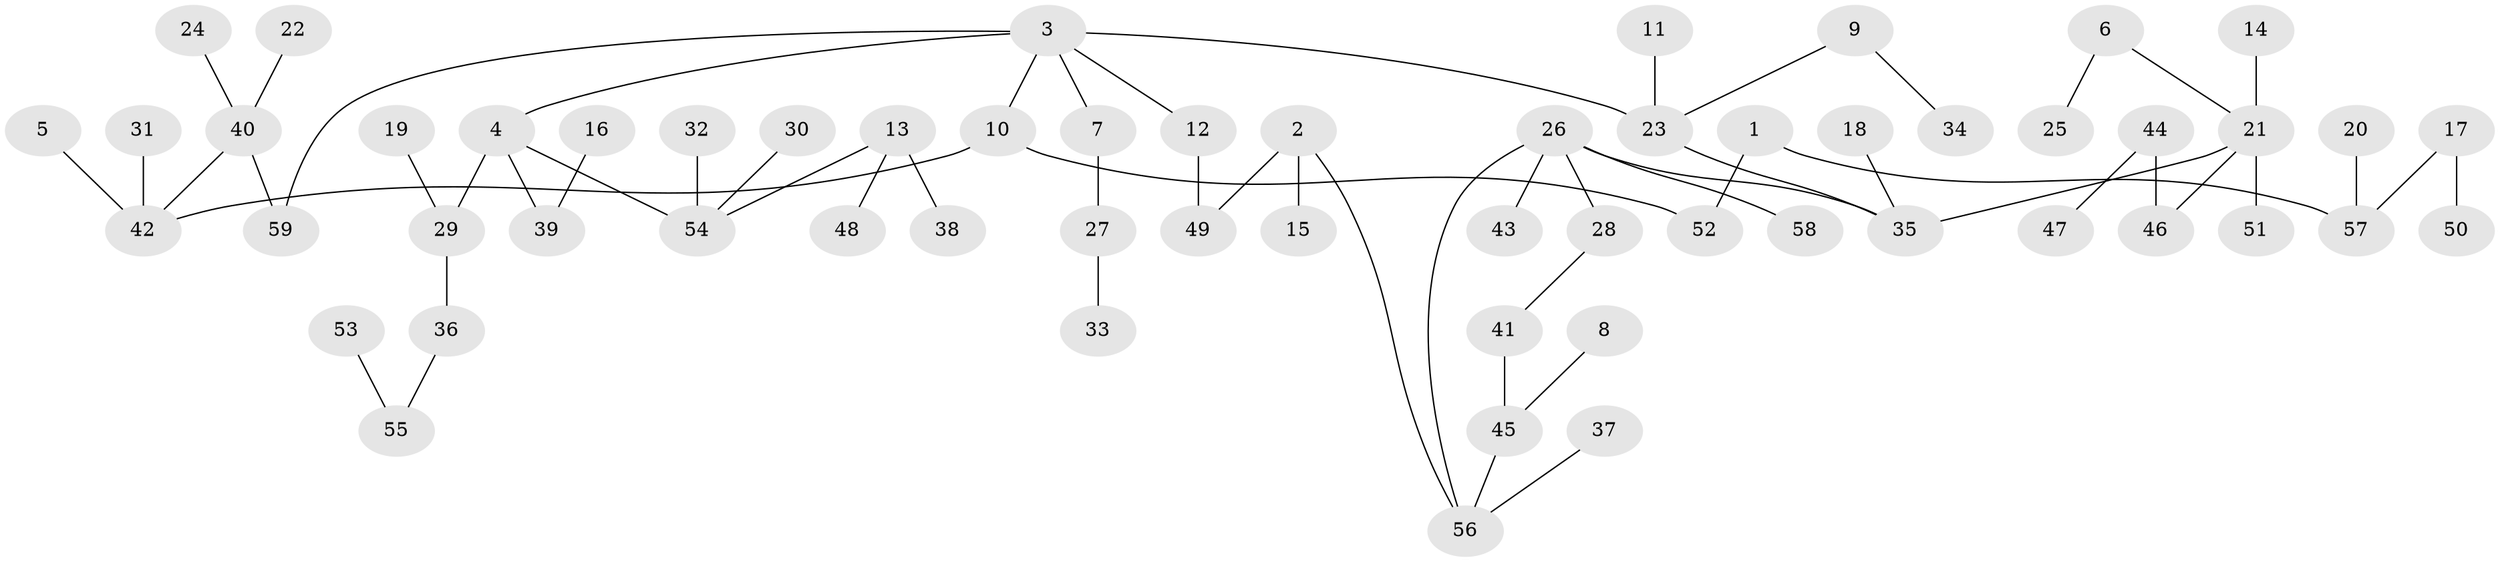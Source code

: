 // original degree distribution, {6: 0.025423728813559324, 4: 0.06779661016949153, 3: 0.1271186440677966, 5: 0.0423728813559322, 2: 0.2288135593220339, 1: 0.5, 7: 0.00847457627118644}
// Generated by graph-tools (version 1.1) at 2025/01/03/09/25 03:01:05]
// undirected, 59 vertices, 61 edges
graph export_dot {
graph [start="1"]
  node [color=gray90,style=filled];
  1;
  2;
  3;
  4;
  5;
  6;
  7;
  8;
  9;
  10;
  11;
  12;
  13;
  14;
  15;
  16;
  17;
  18;
  19;
  20;
  21;
  22;
  23;
  24;
  25;
  26;
  27;
  28;
  29;
  30;
  31;
  32;
  33;
  34;
  35;
  36;
  37;
  38;
  39;
  40;
  41;
  42;
  43;
  44;
  45;
  46;
  47;
  48;
  49;
  50;
  51;
  52;
  53;
  54;
  55;
  56;
  57;
  58;
  59;
  1 -- 52 [weight=1.0];
  1 -- 57 [weight=1.0];
  2 -- 15 [weight=1.0];
  2 -- 49 [weight=1.0];
  2 -- 56 [weight=1.0];
  3 -- 4 [weight=1.0];
  3 -- 7 [weight=1.0];
  3 -- 10 [weight=1.0];
  3 -- 12 [weight=1.0];
  3 -- 23 [weight=1.0];
  3 -- 59 [weight=1.0];
  4 -- 29 [weight=1.0];
  4 -- 39 [weight=1.0];
  4 -- 54 [weight=1.0];
  5 -- 42 [weight=1.0];
  6 -- 21 [weight=1.0];
  6 -- 25 [weight=1.0];
  7 -- 27 [weight=1.0];
  8 -- 45 [weight=1.0];
  9 -- 23 [weight=1.0];
  9 -- 34 [weight=1.0];
  10 -- 42 [weight=1.0];
  10 -- 52 [weight=1.0];
  11 -- 23 [weight=1.0];
  12 -- 49 [weight=1.0];
  13 -- 38 [weight=1.0];
  13 -- 48 [weight=1.0];
  13 -- 54 [weight=1.0];
  14 -- 21 [weight=1.0];
  16 -- 39 [weight=1.0];
  17 -- 50 [weight=1.0];
  17 -- 57 [weight=1.0];
  18 -- 35 [weight=1.0];
  19 -- 29 [weight=1.0];
  20 -- 57 [weight=1.0];
  21 -- 35 [weight=1.0];
  21 -- 46 [weight=1.0];
  21 -- 51 [weight=1.0];
  22 -- 40 [weight=1.0];
  23 -- 35 [weight=1.0];
  24 -- 40 [weight=1.0];
  26 -- 28 [weight=1.0];
  26 -- 35 [weight=1.0];
  26 -- 43 [weight=1.0];
  26 -- 56 [weight=1.0];
  26 -- 58 [weight=1.0];
  27 -- 33 [weight=1.0];
  28 -- 41 [weight=1.0];
  29 -- 36 [weight=1.0];
  30 -- 54 [weight=1.0];
  31 -- 42 [weight=1.0];
  32 -- 54 [weight=1.0];
  36 -- 55 [weight=1.0];
  37 -- 56 [weight=1.0];
  40 -- 42 [weight=1.0];
  40 -- 59 [weight=1.0];
  41 -- 45 [weight=1.0];
  44 -- 46 [weight=1.0];
  44 -- 47 [weight=1.0];
  45 -- 56 [weight=1.0];
  53 -- 55 [weight=1.0];
}
